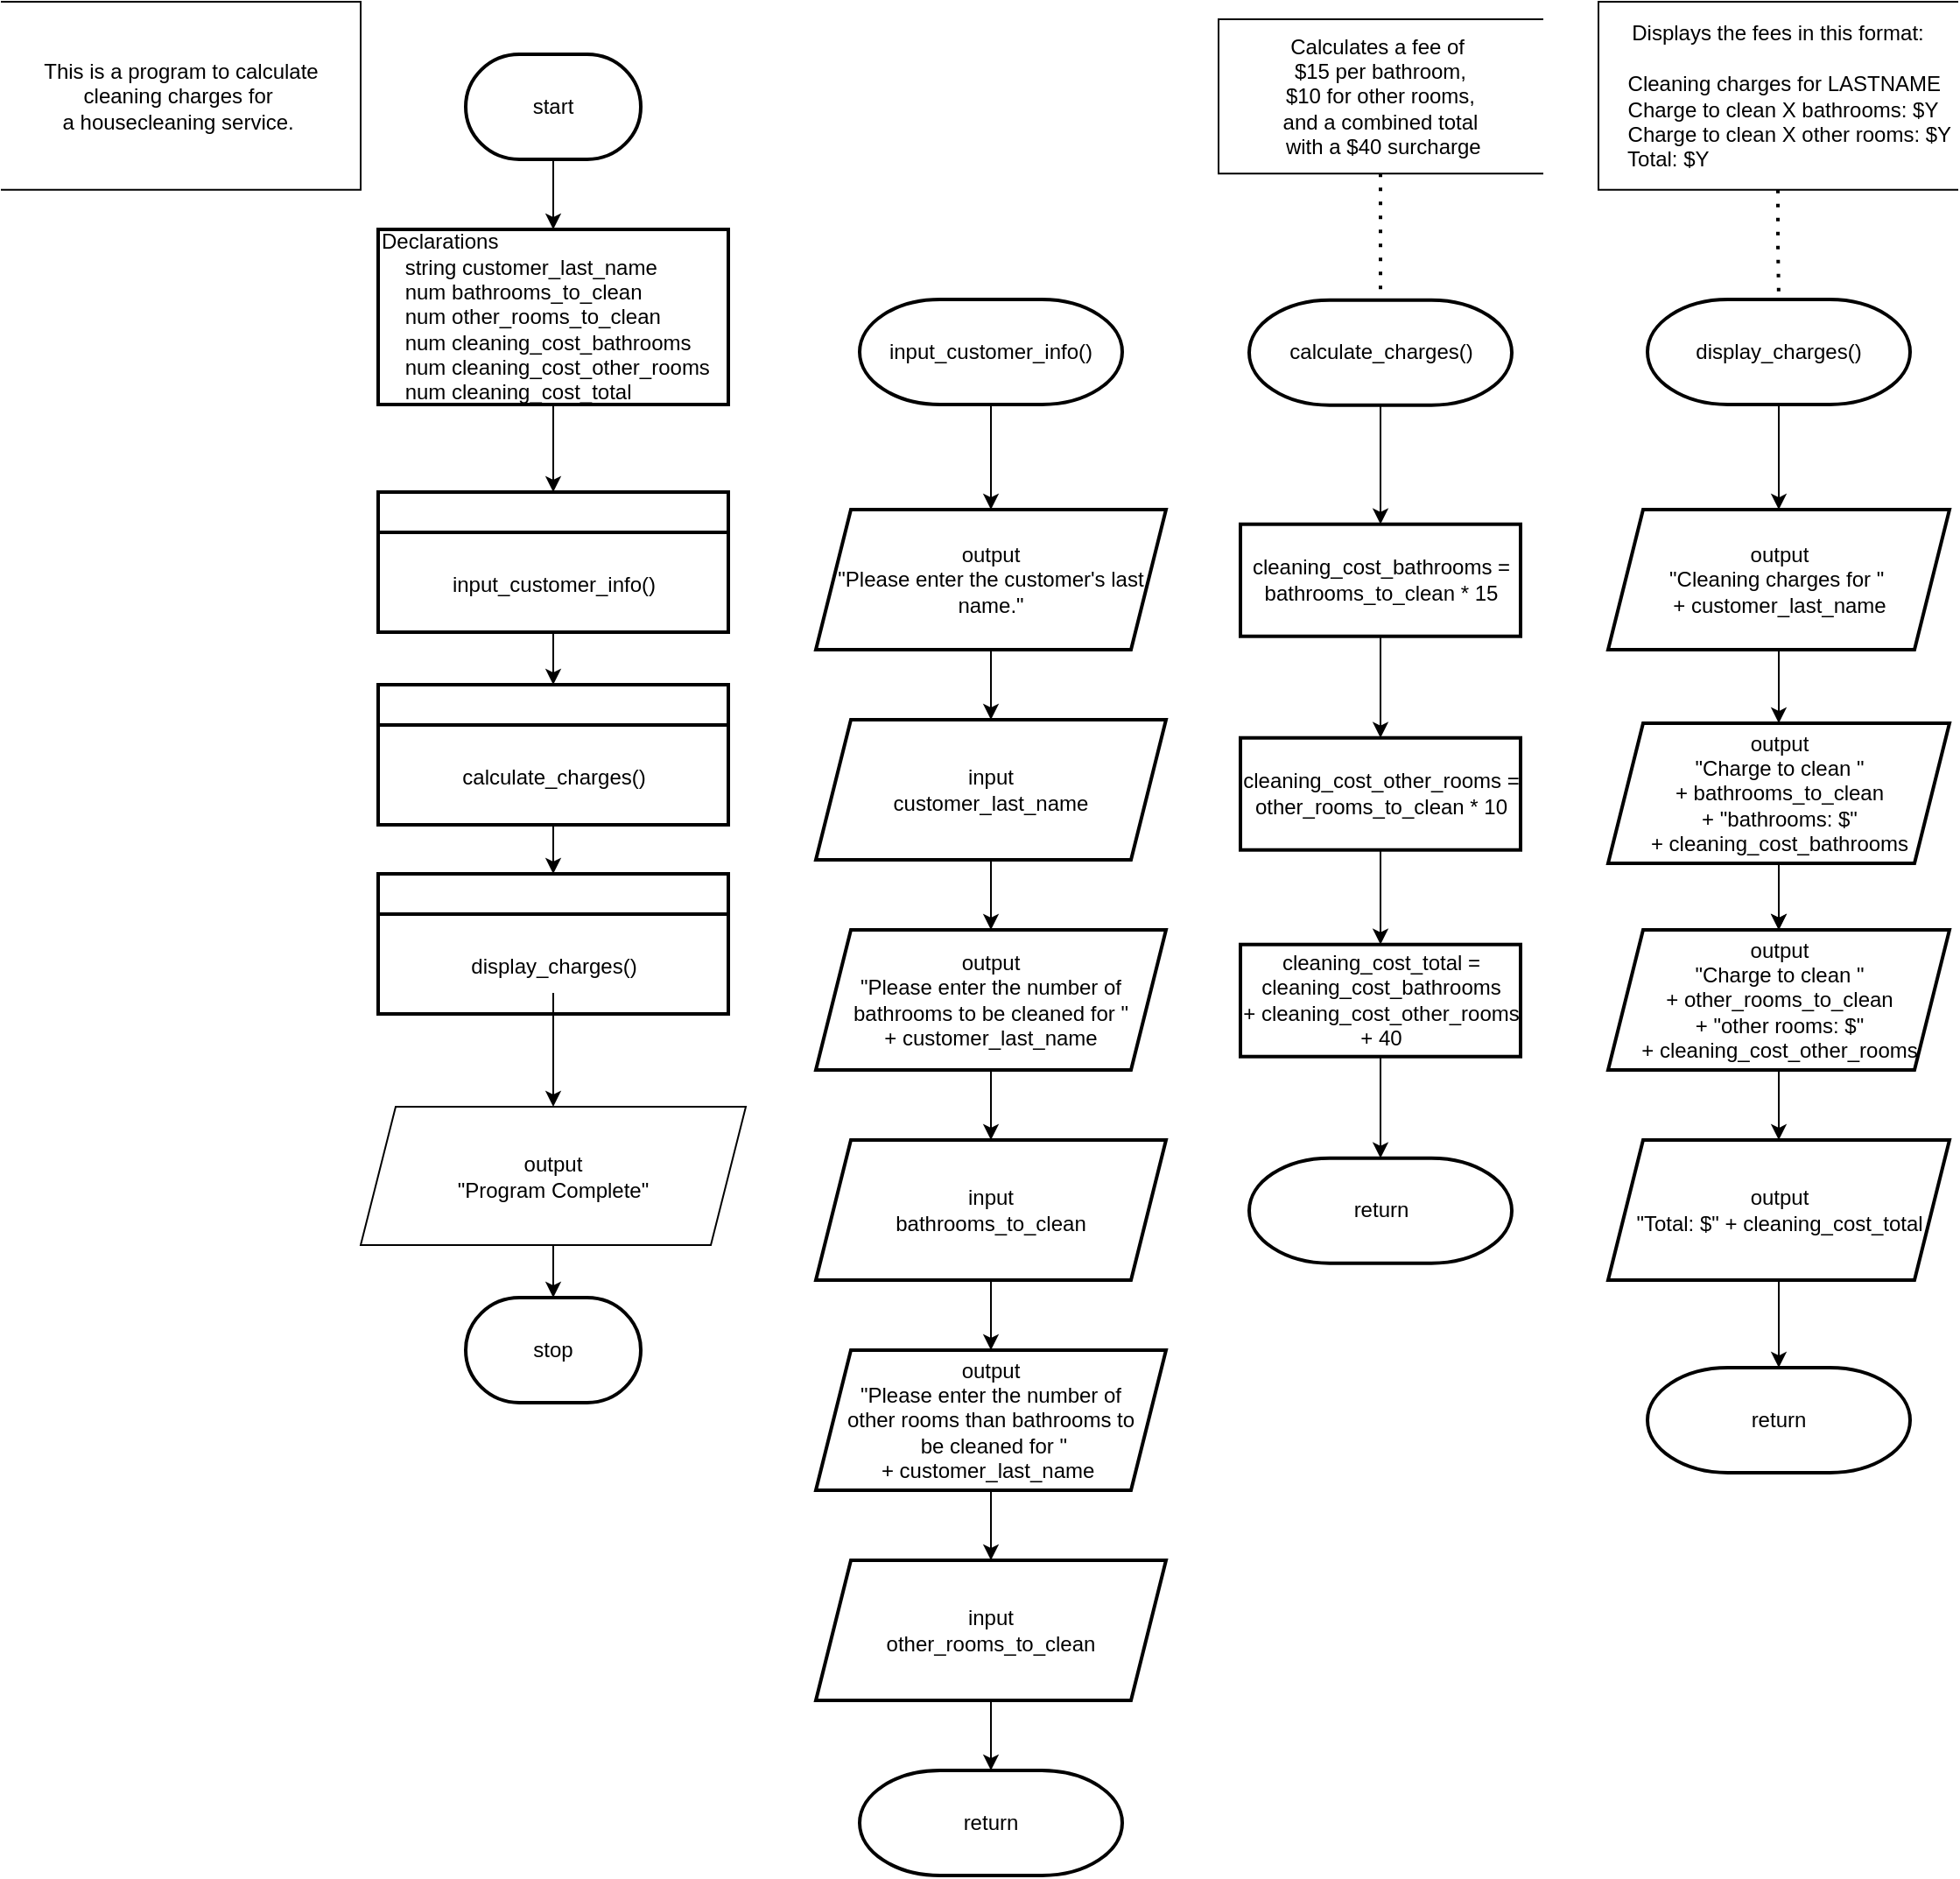 <mxfile version="24.7.5">
  <diagram name="Page-1" id="L0M2-iQ_iWaDpED3e2Ev">
    <mxGraphModel dx="1393" dy="1180" grid="1" gridSize="10" guides="1" tooltips="1" connect="1" arrows="1" fold="1" page="1" pageScale="1" pageWidth="850" pageHeight="1100" math="0" shadow="0">
      <root>
        <mxCell id="0" />
        <mxCell id="1" parent="0" />
        <mxCell id="GuODVntkHXCPUdb1Q74V-3" value="" style="edgeStyle=orthogonalEdgeStyle;rounded=0;orthogonalLoop=1;jettySize=auto;html=1;" parent="1" source="GuODVntkHXCPUdb1Q74V-1" target="GuODVntkHXCPUdb1Q74V-2" edge="1">
          <mxGeometry relative="1" as="geometry" />
        </mxCell>
        <mxCell id="GuODVntkHXCPUdb1Q74V-1" value="start" style="strokeWidth=2;html=1;shape=mxgraph.flowchart.terminator;whiteSpace=wrap;" parent="1" vertex="1">
          <mxGeometry x="280" y="60" width="100" height="60" as="geometry" />
        </mxCell>
        <mxCell id="GuODVntkHXCPUdb1Q74V-15" value="" style="edgeStyle=orthogonalEdgeStyle;rounded=0;orthogonalLoop=1;jettySize=auto;html=1;" parent="1" source="GuODVntkHXCPUdb1Q74V-2" target="GuODVntkHXCPUdb1Q74V-14" edge="1">
          <mxGeometry relative="1" as="geometry" />
        </mxCell>
        <mxCell id="GuODVntkHXCPUdb1Q74V-2" value="Declarations&lt;div&gt;&amp;nbsp; &amp;nbsp; string customer_last_name&lt;/div&gt;&lt;div&gt;&amp;nbsp; &amp;nbsp; num bathrooms_to_clean&lt;/div&gt;&lt;div&gt;&amp;nbsp; &amp;nbsp; num other_rooms_to_clean&lt;/div&gt;&lt;div&gt;&amp;nbsp; &amp;nbsp; num cleaning_cost_bathrooms&lt;/div&gt;&lt;div&gt;&amp;nbsp; &amp;nbsp; num cleaning_cost_other_rooms&lt;/div&gt;&lt;div&gt;&amp;nbsp; &amp;nbsp; num cleaning_cost_total&lt;/div&gt;" style="whiteSpace=wrap;html=1;strokeWidth=2;align=left;" parent="1" vertex="1">
          <mxGeometry x="230" y="160" width="200" height="100" as="geometry" />
        </mxCell>
        <mxCell id="GuODVntkHXCPUdb1Q74V-9" value="" style="edgeStyle=orthogonalEdgeStyle;rounded=0;orthogonalLoop=1;jettySize=auto;html=1;" parent="1" source="GuODVntkHXCPUdb1Q74V-6" target="GuODVntkHXCPUdb1Q74V-8" edge="1">
          <mxGeometry relative="1" as="geometry" />
        </mxCell>
        <mxCell id="GuODVntkHXCPUdb1Q74V-6" value="output &lt;br&gt;&quot;Please enter the customer&#39;s last name.&quot;" style="whiteSpace=wrap;html=1;strokeWidth=2;align=center;shape=parallelogram;perimeter=parallelogramPerimeter;fixedSize=1;" parent="1" vertex="1">
          <mxGeometry x="480" y="320" width="200" height="80" as="geometry" />
        </mxCell>
        <mxCell id="GuODVntkHXCPUdb1Q74V-11" value="" style="edgeStyle=orthogonalEdgeStyle;rounded=0;orthogonalLoop=1;jettySize=auto;html=1;" parent="1" source="GuODVntkHXCPUdb1Q74V-8" target="GuODVntkHXCPUdb1Q74V-10" edge="1">
          <mxGeometry relative="1" as="geometry" />
        </mxCell>
        <mxCell id="GuODVntkHXCPUdb1Q74V-8" value="input&lt;br&gt;customer_last_name" style="whiteSpace=wrap;html=1;strokeWidth=2;align=center;shape=parallelogram;perimeter=parallelogramPerimeter;fixedSize=1;" parent="1" vertex="1">
          <mxGeometry x="480" y="440" width="200" height="80" as="geometry" />
        </mxCell>
        <mxCell id="GuODVntkHXCPUdb1Q74V-13" value="" style="edgeStyle=orthogonalEdgeStyle;rounded=0;orthogonalLoop=1;jettySize=auto;html=1;" parent="1" source="GuODVntkHXCPUdb1Q74V-10" target="GuODVntkHXCPUdb1Q74V-12" edge="1">
          <mxGeometry relative="1" as="geometry" />
        </mxCell>
        <mxCell id="GuODVntkHXCPUdb1Q74V-10" value="output&lt;br&gt;&quot;Please enter the number of bathrooms to be cleaned for &quot;&lt;br&gt;+ customer_last_name" style="whiteSpace=wrap;html=1;strokeWidth=2;align=center;shape=parallelogram;perimeter=parallelogramPerimeter;fixedSize=1;" parent="1" vertex="1">
          <mxGeometry x="480" y="560" width="200" height="80" as="geometry" />
        </mxCell>
        <mxCell id="GuODVntkHXCPUdb1Q74V-22" value="" style="edgeStyle=orthogonalEdgeStyle;rounded=0;orthogonalLoop=1;jettySize=auto;html=1;" parent="1" source="GuODVntkHXCPUdb1Q74V-12" target="GuODVntkHXCPUdb1Q74V-21" edge="1">
          <mxGeometry relative="1" as="geometry" />
        </mxCell>
        <mxCell id="GuODVntkHXCPUdb1Q74V-12" value="input&lt;br&gt;bathrooms_to_clean" style="whiteSpace=wrap;html=1;strokeWidth=2;align=center;shape=parallelogram;perimeter=parallelogramPerimeter;fixedSize=1;" parent="1" vertex="1">
          <mxGeometry x="480" y="680" width="200" height="80" as="geometry" />
        </mxCell>
        <mxCell id="GuODVntkHXCPUdb1Q74V-31" value="" style="edgeStyle=orthogonalEdgeStyle;rounded=0;orthogonalLoop=1;jettySize=auto;html=1;" parent="1" source="GuODVntkHXCPUdb1Q74V-14" target="GuODVntkHXCPUdb1Q74V-29" edge="1">
          <mxGeometry relative="1" as="geometry" />
        </mxCell>
        <mxCell id="GuODVntkHXCPUdb1Q74V-14" value="" style="whiteSpace=wrap;html=1;align=left;strokeWidth=2;shape=swimlane;fontStyle=1;startSize=23;" parent="1" vertex="1">
          <mxGeometry x="230" y="310" width="200" height="80" as="geometry">
            <mxRectangle x="20" y="340" width="50" height="40" as="alternateBounds" />
          </mxGeometry>
        </mxCell>
        <mxCell id="GuODVntkHXCPUdb1Q74V-17" value="input_customer_info()" style="text;html=1;align=center;verticalAlign=middle;resizable=0;points=[];autosize=1;strokeColor=none;fillColor=none;" parent="GuODVntkHXCPUdb1Q74V-14" vertex="1">
          <mxGeometry x="30" y="38" width="140" height="30" as="geometry" />
        </mxCell>
        <mxCell id="GuODVntkHXCPUdb1Q74V-20" style="edgeStyle=orthogonalEdgeStyle;rounded=0;orthogonalLoop=1;jettySize=auto;html=1;exitX=0.5;exitY=1;exitDx=0;exitDy=0;exitPerimeter=0;entryX=0.5;entryY=0;entryDx=0;entryDy=0;" parent="1" source="GuODVntkHXCPUdb1Q74V-18" target="GuODVntkHXCPUdb1Q74V-6" edge="1">
          <mxGeometry relative="1" as="geometry" />
        </mxCell>
        <mxCell id="GuODVntkHXCPUdb1Q74V-18" value="&lt;span style=&quot;text-wrap: nowrap;&quot;&gt;input_customer_info()&lt;/span&gt;" style="strokeWidth=2;html=1;shape=mxgraph.flowchart.terminator;whiteSpace=wrap;" parent="1" vertex="1">
          <mxGeometry x="505" y="200" width="150" height="60" as="geometry" />
        </mxCell>
        <mxCell id="GuODVntkHXCPUdb1Q74V-24" value="" style="edgeStyle=orthogonalEdgeStyle;rounded=0;orthogonalLoop=1;jettySize=auto;html=1;" parent="1" source="GuODVntkHXCPUdb1Q74V-21" target="GuODVntkHXCPUdb1Q74V-23" edge="1">
          <mxGeometry relative="1" as="geometry" />
        </mxCell>
        <mxCell id="GuODVntkHXCPUdb1Q74V-21" value="output&lt;br&gt;&quot;Please enter the number of&lt;br&gt;other rooms than bathrooms to&lt;br&gt;&amp;nbsp;be cleaned for &quot;&lt;br&gt;+ customer_last_name&amp;nbsp;" style="whiteSpace=wrap;html=1;strokeWidth=2;align=center;shape=parallelogram;perimeter=parallelogramPerimeter;fixedSize=1;" parent="1" vertex="1">
          <mxGeometry x="480" y="800" width="200" height="80" as="geometry" />
        </mxCell>
        <mxCell id="GuODVntkHXCPUdb1Q74V-26" value="" style="edgeStyle=orthogonalEdgeStyle;rounded=0;orthogonalLoop=1;jettySize=auto;html=1;" parent="1" source="GuODVntkHXCPUdb1Q74V-23" target="GuODVntkHXCPUdb1Q74V-25" edge="1">
          <mxGeometry relative="1" as="geometry" />
        </mxCell>
        <mxCell id="GuODVntkHXCPUdb1Q74V-23" value="input&lt;br&gt;other_rooms_to_clean" style="whiteSpace=wrap;html=1;strokeWidth=2;align=center;shape=parallelogram;perimeter=parallelogramPerimeter;fixedSize=1;" parent="1" vertex="1">
          <mxGeometry x="480" y="920" width="200" height="80" as="geometry" />
        </mxCell>
        <mxCell id="GuODVntkHXCPUdb1Q74V-25" value="&lt;span style=&quot;text-wrap: nowrap;&quot;&gt;return&lt;/span&gt;" style="strokeWidth=2;html=1;shape=mxgraph.flowchart.terminator;whiteSpace=wrap;" parent="1" vertex="1">
          <mxGeometry x="505" y="1040" width="150" height="60" as="geometry" />
        </mxCell>
        <mxCell id="GuODVntkHXCPUdb1Q74V-44" value="" style="edgeStyle=orthogonalEdgeStyle;rounded=0;orthogonalLoop=1;jettySize=auto;html=1;" parent="1" source="GuODVntkHXCPUdb1Q74V-29" target="GuODVntkHXCPUdb1Q74V-42" edge="1">
          <mxGeometry relative="1" as="geometry" />
        </mxCell>
        <mxCell id="GuODVntkHXCPUdb1Q74V-29" value="" style="whiteSpace=wrap;html=1;align=left;strokeWidth=2;shape=swimlane;fontStyle=1;startSize=23;" parent="1" vertex="1">
          <mxGeometry x="230" y="420" width="200" height="80" as="geometry">
            <mxRectangle x="20" y="340" width="50" height="40" as="alternateBounds" />
          </mxGeometry>
        </mxCell>
        <mxCell id="GuODVntkHXCPUdb1Q74V-30" value="calculate_charges()" style="text;html=1;align=center;verticalAlign=middle;resizable=0;points=[];autosize=1;strokeColor=none;fillColor=none;" parent="GuODVntkHXCPUdb1Q74V-29" vertex="1">
          <mxGeometry x="35" y="38" width="130" height="30" as="geometry" />
        </mxCell>
        <mxCell id="GuODVntkHXCPUdb1Q74V-34" value="" style="edgeStyle=orthogonalEdgeStyle;rounded=0;orthogonalLoop=1;jettySize=auto;html=1;" parent="1" source="GuODVntkHXCPUdb1Q74V-32" target="GuODVntkHXCPUdb1Q74V-33" edge="1">
          <mxGeometry relative="1" as="geometry" />
        </mxCell>
        <mxCell id="GuODVntkHXCPUdb1Q74V-32" value="&lt;span style=&quot;text-wrap: nowrap;&quot;&gt;calculate_charges()&lt;/span&gt;" style="strokeWidth=2;html=1;shape=mxgraph.flowchart.terminator;whiteSpace=wrap;" parent="1" vertex="1">
          <mxGeometry x="727.5" y="200.36" width="150" height="60" as="geometry" />
        </mxCell>
        <mxCell id="GuODVntkHXCPUdb1Q74V-36" value="" style="edgeStyle=orthogonalEdgeStyle;rounded=0;orthogonalLoop=1;jettySize=auto;html=1;" parent="1" source="GuODVntkHXCPUdb1Q74V-33" target="GuODVntkHXCPUdb1Q74V-35" edge="1">
          <mxGeometry relative="1" as="geometry" />
        </mxCell>
        <mxCell id="GuODVntkHXCPUdb1Q74V-33" value="cleaning_cost_bathrooms =&lt;br&gt;&lt;div&gt;bathrooms_to_clean * 15&lt;/div&gt;" style="whiteSpace=wrap;html=1;strokeWidth=2;align=center;shape=label;fixedSize=1;rounded=0;" parent="1" vertex="1">
          <mxGeometry x="722.5" y="328.36" width="160" height="64" as="geometry" />
        </mxCell>
        <mxCell id="GuODVntkHXCPUdb1Q74V-38" value="" style="edgeStyle=orthogonalEdgeStyle;rounded=0;orthogonalLoop=1;jettySize=auto;html=1;" parent="1" source="GuODVntkHXCPUdb1Q74V-35" target="GuODVntkHXCPUdb1Q74V-37" edge="1">
          <mxGeometry relative="1" as="geometry" />
        </mxCell>
        <mxCell id="GuODVntkHXCPUdb1Q74V-35" value="cleaning_cost_other_rooms =&lt;br&gt;&lt;div&gt;other_rooms_to_clean * 10&lt;/div&gt;" style="whiteSpace=wrap;html=1;strokeWidth=2;align=center;shape=label;fixedSize=1;rounded=0;" parent="1" vertex="1">
          <mxGeometry x="722.5" y="450.36" width="160" height="64" as="geometry" />
        </mxCell>
        <mxCell id="GuODVntkHXCPUdb1Q74V-40" value="" style="edgeStyle=orthogonalEdgeStyle;rounded=0;orthogonalLoop=1;jettySize=auto;html=1;" parent="1" source="GuODVntkHXCPUdb1Q74V-37" target="GuODVntkHXCPUdb1Q74V-39" edge="1">
          <mxGeometry relative="1" as="geometry" />
        </mxCell>
        <mxCell id="GuODVntkHXCPUdb1Q74V-37" value="cleaning_cost_total =&lt;br&gt;cleaning_cost_bathrooms&lt;div&gt;+ cleaning_cost_other_rooms&lt;/div&gt;&lt;div&gt;+ 40&lt;/div&gt;" style="whiteSpace=wrap;html=1;strokeWidth=2;align=center;shape=label;fixedSize=1;rounded=0;" parent="1" vertex="1">
          <mxGeometry x="722.5" y="568.36" width="160" height="64" as="geometry" />
        </mxCell>
        <mxCell id="GuODVntkHXCPUdb1Q74V-39" value="&lt;span style=&quot;text-wrap: nowrap;&quot;&gt;return&lt;/span&gt;" style="strokeWidth=2;html=1;shape=mxgraph.flowchart.terminator;whiteSpace=wrap;" parent="1" vertex="1">
          <mxGeometry x="727.5" y="690.36" width="150" height="60" as="geometry" />
        </mxCell>
        <mxCell id="GuODVntkHXCPUdb1Q74V-46" value="" style="edgeStyle=orthogonalEdgeStyle;rounded=0;orthogonalLoop=1;jettySize=auto;html=1;" parent="1" source="GuODVntkHXCPUdb1Q74V-41" target="GuODVntkHXCPUdb1Q74V-45" edge="1">
          <mxGeometry relative="1" as="geometry" />
        </mxCell>
        <mxCell id="GuODVntkHXCPUdb1Q74V-41" value="&lt;span style=&quot;text-wrap: nowrap;&quot;&gt;display_charges()&lt;/span&gt;" style="strokeWidth=2;html=1;shape=mxgraph.flowchart.terminator;whiteSpace=wrap;" parent="1" vertex="1">
          <mxGeometry x="955" y="200" width="150" height="60" as="geometry" />
        </mxCell>
        <mxCell id="GuODVntkHXCPUdb1Q74V-42" value="" style="whiteSpace=wrap;html=1;align=left;strokeWidth=2;shape=swimlane;fontStyle=1;startSize=23;" parent="1" vertex="1">
          <mxGeometry x="230" y="528" width="200" height="80" as="geometry">
            <mxRectangle x="20" y="340" width="50" height="40" as="alternateBounds" />
          </mxGeometry>
        </mxCell>
        <mxCell id="GuODVntkHXCPUdb1Q74V-43" value="display_charges()" style="text;html=1;align=center;verticalAlign=middle;resizable=0;points=[];autosize=1;strokeColor=none;fillColor=none;" parent="GuODVntkHXCPUdb1Q74V-42" vertex="1">
          <mxGeometry x="40" y="38" width="120" height="30" as="geometry" />
        </mxCell>
        <mxCell id="GuODVntkHXCPUdb1Q74V-48" value="" style="edgeStyle=orthogonalEdgeStyle;rounded=0;orthogonalLoop=1;jettySize=auto;html=1;" parent="1" source="GuODVntkHXCPUdb1Q74V-45" target="GuODVntkHXCPUdb1Q74V-47" edge="1">
          <mxGeometry relative="1" as="geometry" />
        </mxCell>
        <mxCell id="GuODVntkHXCPUdb1Q74V-45" value="output&lt;br&gt;&quot;Cleaning charges for &quot;&amp;nbsp;&lt;div&gt;+ customer_last_name&lt;/div&gt;" style="whiteSpace=wrap;html=1;strokeWidth=2;align=center;shape=parallelogram;perimeter=parallelogramPerimeter;fixedSize=1;" parent="1" vertex="1">
          <mxGeometry x="932.5" y="320" width="195" height="80" as="geometry" />
        </mxCell>
        <mxCell id="GuODVntkHXCPUdb1Q74V-50" value="" style="edgeStyle=orthogonalEdgeStyle;rounded=0;orthogonalLoop=1;jettySize=auto;html=1;" parent="1" source="GuODVntkHXCPUdb1Q74V-47" edge="1">
          <mxGeometry relative="1" as="geometry">
            <mxPoint x="1030" y="560" as="targetPoint" />
          </mxGeometry>
        </mxCell>
        <mxCell id="GuODVntkHXCPUdb1Q74V-52" value="" style="edgeStyle=orthogonalEdgeStyle;rounded=0;orthogonalLoop=1;jettySize=auto;html=1;" parent="1" source="GuODVntkHXCPUdb1Q74V-47" target="GuODVntkHXCPUdb1Q74V-51" edge="1">
          <mxGeometry relative="1" as="geometry" />
        </mxCell>
        <mxCell id="GuODVntkHXCPUdb1Q74V-47" value="output&lt;br&gt;&quot;Charge to clean &quot;&lt;div&gt;+ bathrooms_to_clean&lt;br&gt;+ &quot;bathrooms: $&quot;&lt;br&gt;+ cleaning_cost_bathrooms&lt;/div&gt;" style="whiteSpace=wrap;html=1;strokeWidth=2;align=center;shape=parallelogram;perimeter=parallelogramPerimeter;fixedSize=1;" parent="1" vertex="1">
          <mxGeometry x="932.5" y="442" width="195" height="80" as="geometry" />
        </mxCell>
        <mxCell id="GuODVntkHXCPUdb1Q74V-54" value="" style="edgeStyle=orthogonalEdgeStyle;rounded=0;orthogonalLoop=1;jettySize=auto;html=1;" parent="1" source="GuODVntkHXCPUdb1Q74V-51" target="GuODVntkHXCPUdb1Q74V-53" edge="1">
          <mxGeometry relative="1" as="geometry" />
        </mxCell>
        <mxCell id="GuODVntkHXCPUdb1Q74V-51" value="output&lt;br&gt;&quot;Charge to clean &quot;&lt;div&gt;+ other_rooms_to_clean&lt;br&gt;+ &quot;other rooms: $&quot;&lt;br&gt;+ cleaning_cost_other_rooms&lt;/div&gt;" style="whiteSpace=wrap;html=1;strokeWidth=2;align=center;shape=parallelogram;perimeter=parallelogramPerimeter;fixedSize=1;" parent="1" vertex="1">
          <mxGeometry x="932.5" y="560" width="195" height="80" as="geometry" />
        </mxCell>
        <mxCell id="GuODVntkHXCPUdb1Q74V-56" value="" style="edgeStyle=orthogonalEdgeStyle;rounded=0;orthogonalLoop=1;jettySize=auto;html=1;" parent="1" source="GuODVntkHXCPUdb1Q74V-53" target="GuODVntkHXCPUdb1Q74V-55" edge="1">
          <mxGeometry relative="1" as="geometry" />
        </mxCell>
        <mxCell id="GuODVntkHXCPUdb1Q74V-53" value="output&lt;br&gt;&lt;div&gt;&quot;Total: $&quot; + cleaning_cost_total&lt;/div&gt;" style="whiteSpace=wrap;html=1;strokeWidth=2;align=center;shape=parallelogram;perimeter=parallelogramPerimeter;fixedSize=1;" parent="1" vertex="1">
          <mxGeometry x="932.5" y="680" width="195" height="80" as="geometry" />
        </mxCell>
        <mxCell id="GuODVntkHXCPUdb1Q74V-55" value="&lt;span style=&quot;text-wrap: nowrap;&quot;&gt;return&lt;/span&gt;" style="strokeWidth=2;html=1;shape=mxgraph.flowchart.terminator;whiteSpace=wrap;" parent="1" vertex="1">
          <mxGeometry x="955" y="810" width="150" height="60" as="geometry" />
        </mxCell>
        <mxCell id="GuODVntkHXCPUdb1Q74V-62" value="" style="edgeStyle=orthogonalEdgeStyle;rounded=0;orthogonalLoop=1;jettySize=auto;html=1;" parent="1" source="GuODVntkHXCPUdb1Q74V-57" target="GuODVntkHXCPUdb1Q74V-61" edge="1">
          <mxGeometry relative="1" as="geometry" />
        </mxCell>
        <mxCell id="GuODVntkHXCPUdb1Q74V-57" value="output&lt;br&gt;&quot;Program Complete&quot;" style="whiteSpace=wrap;html=1;shape=parallelogram;perimeter=parallelogramPerimeter;fixedSize=1;" parent="1" vertex="1">
          <mxGeometry x="220" y="661" width="220" height="79" as="geometry" />
        </mxCell>
        <mxCell id="GuODVntkHXCPUdb1Q74V-58" value="" style="edgeStyle=orthogonalEdgeStyle;rounded=0;orthogonalLoop=1;jettySize=auto;html=1;" parent="1" source="GuODVntkHXCPUdb1Q74V-43" target="GuODVntkHXCPUdb1Q74V-57" edge="1">
          <mxGeometry relative="1" as="geometry" />
        </mxCell>
        <mxCell id="GuODVntkHXCPUdb1Q74V-61" value="stop" style="strokeWidth=2;html=1;shape=mxgraph.flowchart.terminator;whiteSpace=wrap;" parent="1" vertex="1">
          <mxGeometry x="280" y="770" width="100" height="60" as="geometry" />
        </mxCell>
        <mxCell id="q_QOFpaAoHDdP9-02Fwl-1" value="" style="edgeStyle=orthogonalEdgeStyle;rounded=0;orthogonalLoop=1;jettySize=auto;html=1;endArrow=none;dashed=1;dashPattern=1 3;strokeWidth=2;" parent="1" source="GuODVntkHXCPUdb1Q74V-63" target="GuODVntkHXCPUdb1Q74V-41" edge="1">
          <mxGeometry relative="1" as="geometry" />
        </mxCell>
        <mxCell id="GuODVntkHXCPUdb1Q74V-63" value="Displays the fees in this format:&lt;div&gt;&lt;br&gt;&lt;/div&gt;&lt;div style=&quot;text-align: left;&quot;&gt;&amp;nbsp; &amp;nbsp; Cleaning charges for LASTNAME&lt;/div&gt;&lt;div style=&quot;text-align: left;&quot;&gt;&amp;nbsp; &amp;nbsp; Charge to clean X bathrooms: $Y&lt;br&gt;&amp;nbsp; &amp;nbsp; Charge to clean X other rooms: $Y&lt;/div&gt;&lt;div style=&quot;text-align: left;&quot;&gt;&amp;nbsp; &amp;nbsp; Total: $Y&lt;/div&gt;" style="shape=partialRectangle;whiteSpace=wrap;html=1;right=0;fillColor=none;" parent="1" vertex="1">
          <mxGeometry x="927" y="30" width="205" height="107.38" as="geometry" />
        </mxCell>
        <mxCell id="GuODVntkHXCPUdb1Q74V-66" value="Calculates a fee of&amp;nbsp;&lt;div&gt;$15 per bathroom,&lt;/div&gt;&lt;div&gt;$10 for other rooms,&lt;/div&gt;&lt;div&gt;and a combined total&lt;br&gt;&amp;nbsp;with a $40 surcharge&lt;/div&gt;" style="shape=partialRectangle;whiteSpace=wrap;html=1;right=0;fillColor=none;" parent="1" vertex="1">
          <mxGeometry x="710" y="40" width="185" height="88.1" as="geometry" />
        </mxCell>
        <mxCell id="GuODVntkHXCPUdb1Q74V-70" style="edgeStyle=orthogonalEdgeStyle;rounded=0;orthogonalLoop=1;jettySize=auto;html=1;exitX=0.5;exitY=1;exitDx=0;exitDy=0;" parent="1" source="GuODVntkHXCPUdb1Q74V-66" target="GuODVntkHXCPUdb1Q74V-66" edge="1">
          <mxGeometry relative="1" as="geometry" />
        </mxCell>
        <mxCell id="GuODVntkHXCPUdb1Q74V-72" style="edgeStyle=orthogonalEdgeStyle;rounded=0;orthogonalLoop=1;jettySize=auto;html=1;exitX=0.5;exitY=1;exitDx=0;exitDy=0;entryX=0.5;entryY=0;entryDx=0;entryDy=0;entryPerimeter=0;endArrow=none;dashed=1;dashPattern=1 3;strokeWidth=2;" parent="1" source="GuODVntkHXCPUdb1Q74V-66" target="GuODVntkHXCPUdb1Q74V-32" edge="1">
          <mxGeometry relative="1" as="geometry" />
        </mxCell>
        <mxCell id="q_QOFpaAoHDdP9-02Fwl-2" value="This is a program to calculate cleaning charges for&amp;nbsp;&lt;div&gt;a housecleaning service.&amp;nbsp;&lt;/div&gt;" style="shape=partialRectangle;whiteSpace=wrap;html=1;left=0;fillColor=none;" parent="1" vertex="1">
          <mxGeometry x="15" y="30" width="205" height="107.38" as="geometry" />
        </mxCell>
      </root>
    </mxGraphModel>
  </diagram>
</mxfile>
